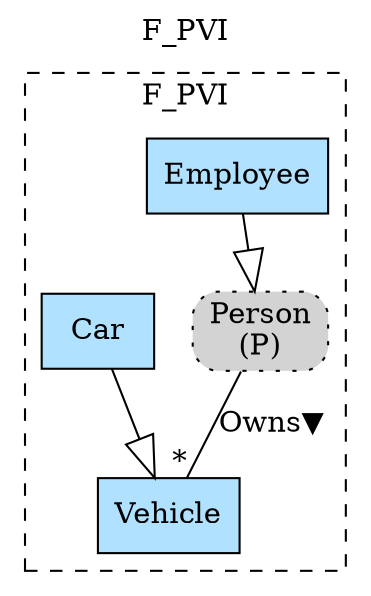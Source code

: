 digraph {graph[label=F_PVI,labelloc=tl,labelfontsize=12];
subgraph cluster_F_PVI{style=dashed;label=F_PVI;
"PPerson"[shape=box,fillcolor=lightgray,style ="rounded,filled,dotted",label=<Person<br/>(P)>];
"Employee"[shape=record,fillcolor=lightskyblue1,style = filled,label="Employee"];
"Car"[shape=record,fillcolor=lightskyblue1,style = filled,label="Car"];
"Vehicle"[shape=record,fillcolor=lightskyblue1,style = filled,label="Vehicle"];

"Employee"->"PPerson"[arrowhead=onormal,arrowsize=2.0];
"Car"->"Vehicle"[arrowhead=onormal,arrowsize=2.0];
"PPerson"->"Vehicle"[label="Owns▼",dir=none,taillabel="",headlabel="*"];

}

}